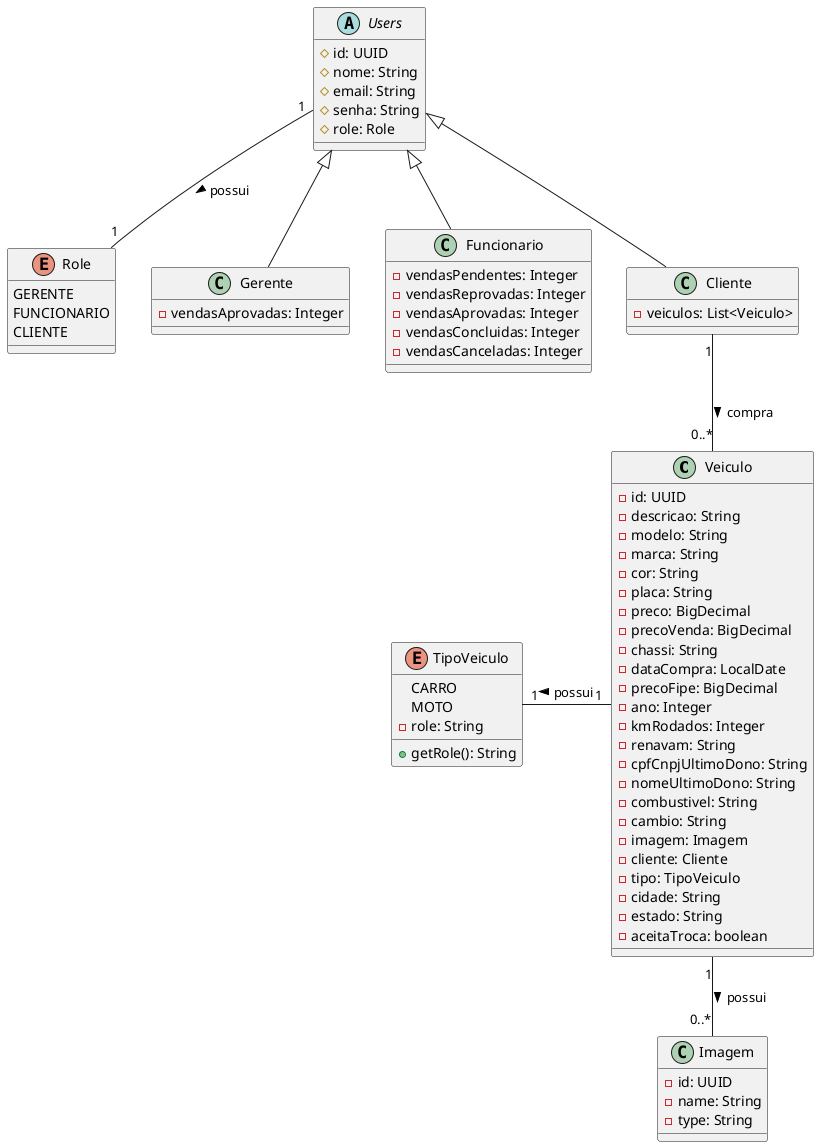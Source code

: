 @startuml class-diagram
class Veiculo {
    -id: UUID
    -descricao: String
    -modelo: String
    -marca: String
    -cor: String
    -placa: String
    -preco: BigDecimal
    -precoVenda: BigDecimal
    -chassi: String
    -dataCompra: LocalDate
    -precoFipe: BigDecimal
    -ano: Integer
    -kmRodados: Integer
    -renavam: String
    -cpfCnpjUltimoDono: String
    -nomeUltimoDono: String
    -combustivel: String
    -cambio: String
    -imagem: Imagem
    -cliente: Cliente
    -tipo: TipoVeiculo
    -cidade: String
    -estado: String
    -aceitaTroca: boolean
}

enum TipoVeiculo {
    CARRO
    MOTO
    -role: String
    +getRole(): String
}

class Imagem {
    -id: UUID
    -name: String
    -type: String
}

abstract class Users {
    #id: UUID
    #nome: String
    #email: String
    #senha: String
    #role: Role
}

enum Role {
    GERENTE
    FUNCIONARIO
    CLIENTE
}

class Gerente {
    -vendasAprovadas: Integer
}

class Funcionario {
    -vendasPendentes: Integer
    -vendasReprovadas: Integer
    -vendasAprovadas: Integer
    -vendasConcluidas: Integer
    -vendasCanceladas: Integer
}

class Cliente {
    -veiculos: List<Veiculo>
}

Users <|-- Gerente
Users <|-- Funcionario
Users <|-- Cliente
Veiculo "1" -- "0..*" Imagem : possui >
Veiculo "1" -left- "1" TipoVeiculo : possui >
Cliente "1" -- "0..*" Veiculo : compra >
Users "1" -- "1" Role : possui >